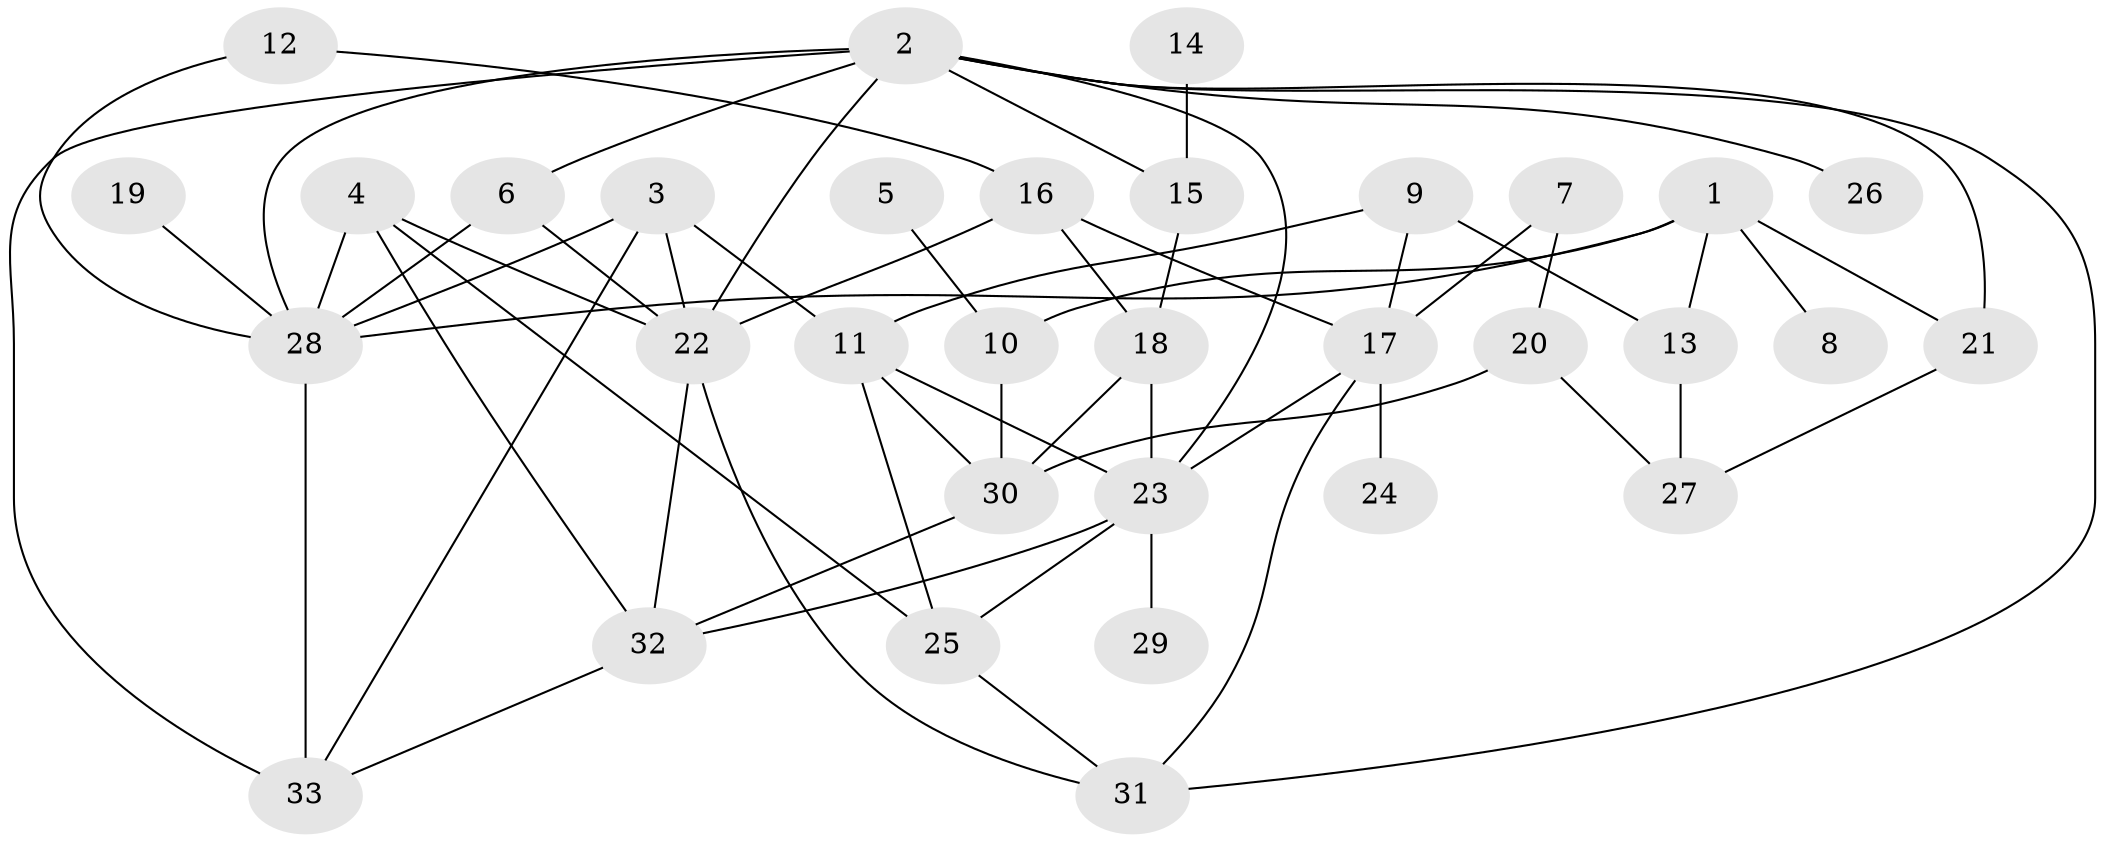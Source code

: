 // original degree distribution, {8: 0.015151515151515152, 5: 0.09090909090909091, 4: 0.16666666666666666, 2: 0.25757575757575757, 3: 0.2727272727272727, 6: 0.015151515151515152, 1: 0.18181818181818182}
// Generated by graph-tools (version 1.1) at 2025/49/03/09/25 03:49:17]
// undirected, 33 vertices, 60 edges
graph export_dot {
graph [start="1"]
  node [color=gray90,style=filled];
  1;
  2;
  3;
  4;
  5;
  6;
  7;
  8;
  9;
  10;
  11;
  12;
  13;
  14;
  15;
  16;
  17;
  18;
  19;
  20;
  21;
  22;
  23;
  24;
  25;
  26;
  27;
  28;
  29;
  30;
  31;
  32;
  33;
  1 -- 8 [weight=1.0];
  1 -- 10 [weight=1.0];
  1 -- 13 [weight=1.0];
  1 -- 21 [weight=1.0];
  1 -- 28 [weight=1.0];
  2 -- 6 [weight=1.0];
  2 -- 15 [weight=1.0];
  2 -- 21 [weight=1.0];
  2 -- 22 [weight=1.0];
  2 -- 23 [weight=1.0];
  2 -- 26 [weight=1.0];
  2 -- 28 [weight=1.0];
  2 -- 31 [weight=1.0];
  2 -- 33 [weight=2.0];
  3 -- 11 [weight=1.0];
  3 -- 22 [weight=1.0];
  3 -- 28 [weight=1.0];
  3 -- 33 [weight=1.0];
  4 -- 22 [weight=1.0];
  4 -- 25 [weight=1.0];
  4 -- 28 [weight=1.0];
  4 -- 32 [weight=1.0];
  5 -- 10 [weight=1.0];
  6 -- 22 [weight=1.0];
  6 -- 28 [weight=1.0];
  7 -- 17 [weight=1.0];
  7 -- 20 [weight=1.0];
  9 -- 11 [weight=1.0];
  9 -- 13 [weight=1.0];
  9 -- 17 [weight=1.0];
  10 -- 30 [weight=1.0];
  11 -- 23 [weight=1.0];
  11 -- 25 [weight=1.0];
  11 -- 30 [weight=1.0];
  12 -- 16 [weight=1.0];
  12 -- 28 [weight=1.0];
  13 -- 27 [weight=1.0];
  14 -- 15 [weight=1.0];
  15 -- 18 [weight=1.0];
  16 -- 17 [weight=1.0];
  16 -- 18 [weight=1.0];
  16 -- 22 [weight=1.0];
  17 -- 23 [weight=1.0];
  17 -- 24 [weight=1.0];
  17 -- 31 [weight=1.0];
  18 -- 23 [weight=1.0];
  18 -- 30 [weight=1.0];
  19 -- 28 [weight=1.0];
  20 -- 27 [weight=1.0];
  20 -- 30 [weight=1.0];
  21 -- 27 [weight=1.0];
  22 -- 31 [weight=1.0];
  22 -- 32 [weight=1.0];
  23 -- 25 [weight=1.0];
  23 -- 29 [weight=1.0];
  23 -- 32 [weight=1.0];
  25 -- 31 [weight=1.0];
  28 -- 33 [weight=1.0];
  30 -- 32 [weight=1.0];
  32 -- 33 [weight=1.0];
}
